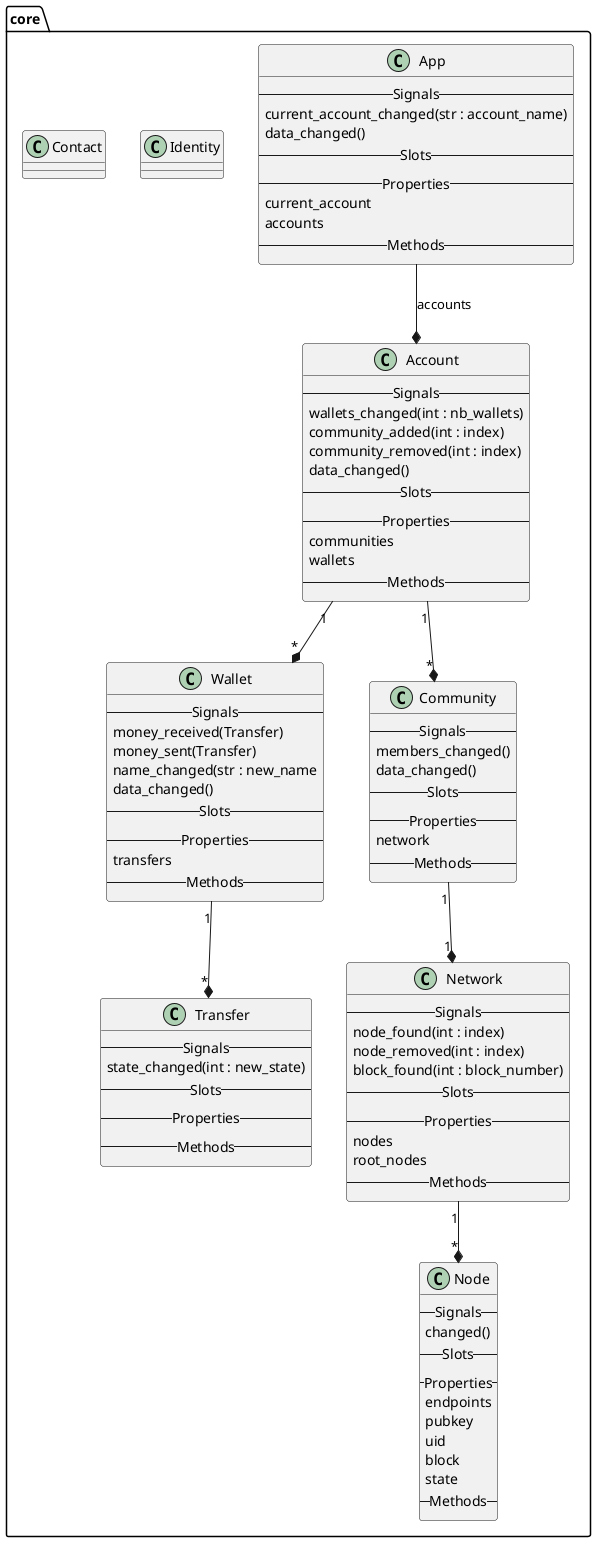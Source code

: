 @startuml

package core {
	class App {
	-- Signals --
	current_account_changed(str : account_name)
	data_changed()
	-- Slots --
	-- Properties --
	current_account
	accounts
	-- Methods --
	}
	App --* Account : accounts

	class Account {
	-- Signals --
	wallets_changed(int : nb_wallets)
	community_added(int : index)
	community_removed(int : index)
	data_changed()
	-- Slots --
	-- Properties --
	communities
	wallets
	-- Methods --
	}
	Account "1" --* "*" Wallet
	Account "1" --* "*" Community

	class Wallet {
		-- Signals --
	money_received(Transfer)
	money_sent(Transfer)
	name_changed(str : new_name
	data_changed()
	-- Slots --
	-- Properties --
	transfers
	-- Methods --
	}
	Wallet "1" --* "*" Transfer

	class Transfer {
	-- Signals --
	state_changed(int : new_state)
	-- Slots --
	-- Properties --
	-- Methods --
	}

	class Community {
	-- Signals --
	members_changed()
	data_changed()
	-- Slots --
	-- Properties --
	network
	-- Methods --
	}
	Community "1" --* "1" Network

	class Network {
	-- Signals --
	node_found(int : index)
	node_removed(int : index)
	block_found(int : block_number)
	-- Slots --
	-- Properties --
	nodes
	root_nodes
	-- Methods --
	}
	Network "1" --* "*" Node

	class Node {
	-- Signals --
	changed()
	-- Slots --
	-- Properties --
	endpoints
	pubkey
	uid
	block
	state
	-- Methods --
	}

	class Identity
	class Contact
}



@enduml